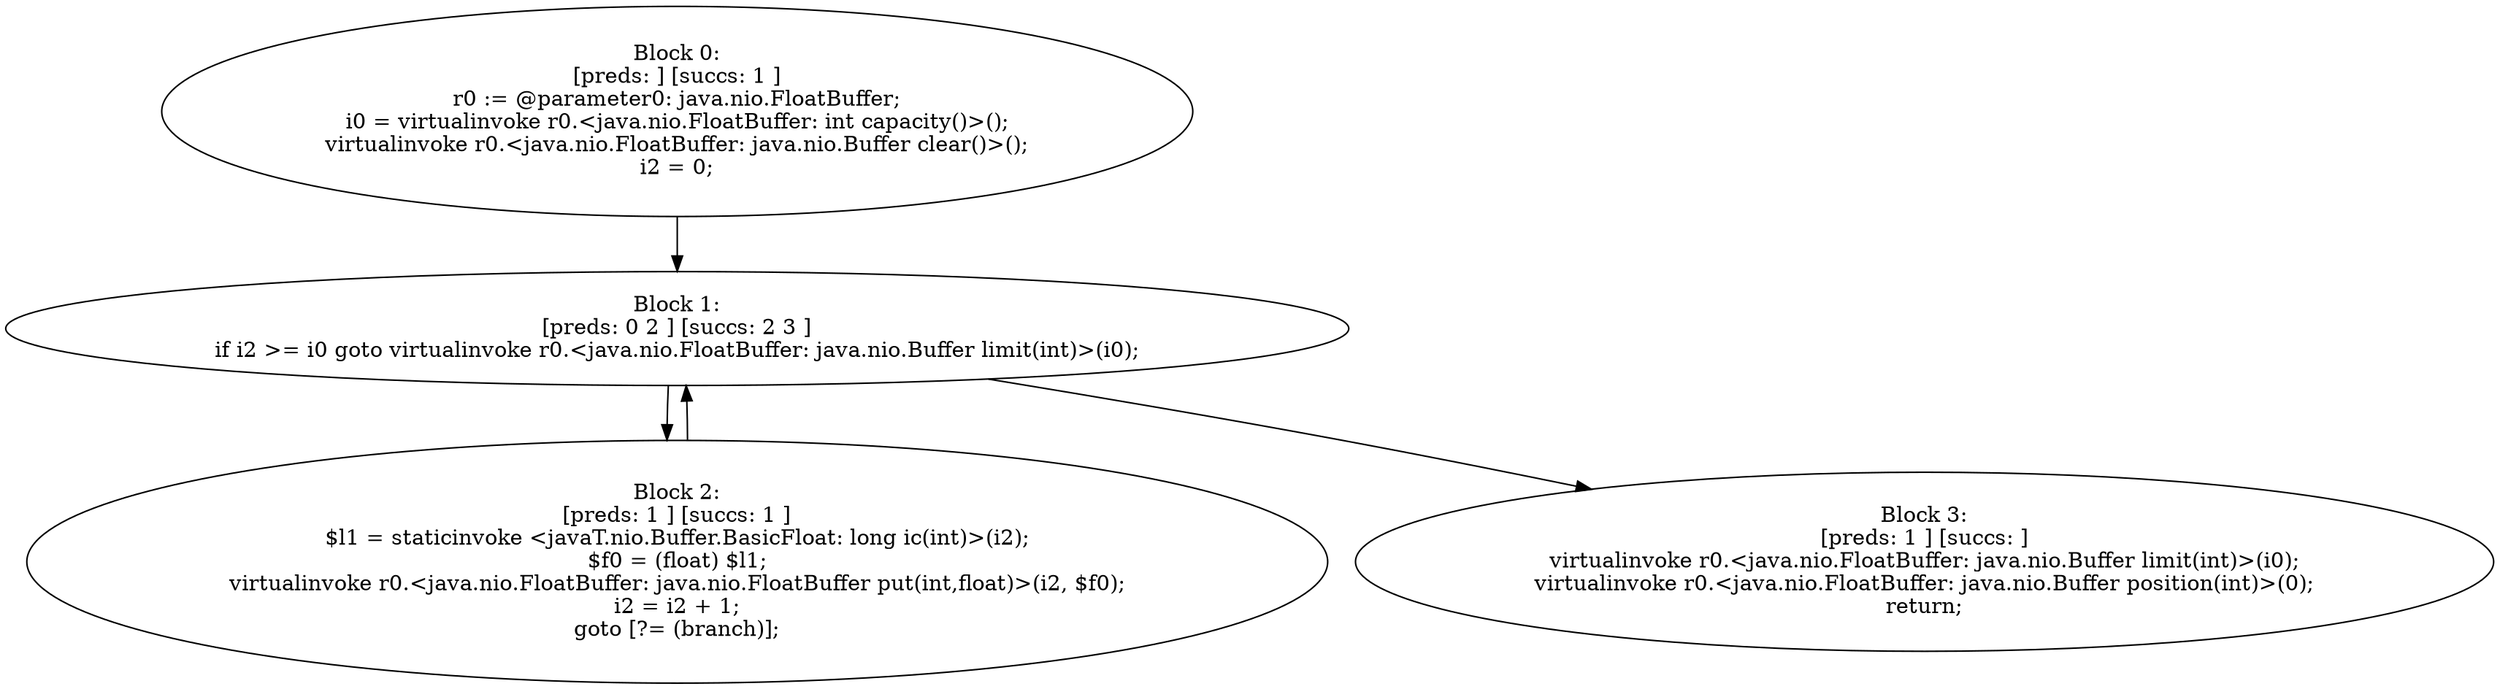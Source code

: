 digraph "unitGraph" {
    "Block 0:
[preds: ] [succs: 1 ]
r0 := @parameter0: java.nio.FloatBuffer;
i0 = virtualinvoke r0.<java.nio.FloatBuffer: int capacity()>();
virtualinvoke r0.<java.nio.FloatBuffer: java.nio.Buffer clear()>();
i2 = 0;
"
    "Block 1:
[preds: 0 2 ] [succs: 2 3 ]
if i2 >= i0 goto virtualinvoke r0.<java.nio.FloatBuffer: java.nio.Buffer limit(int)>(i0);
"
    "Block 2:
[preds: 1 ] [succs: 1 ]
$l1 = staticinvoke <javaT.nio.Buffer.BasicFloat: long ic(int)>(i2);
$f0 = (float) $l1;
virtualinvoke r0.<java.nio.FloatBuffer: java.nio.FloatBuffer put(int,float)>(i2, $f0);
i2 = i2 + 1;
goto [?= (branch)];
"
    "Block 3:
[preds: 1 ] [succs: ]
virtualinvoke r0.<java.nio.FloatBuffer: java.nio.Buffer limit(int)>(i0);
virtualinvoke r0.<java.nio.FloatBuffer: java.nio.Buffer position(int)>(0);
return;
"
    "Block 0:
[preds: ] [succs: 1 ]
r0 := @parameter0: java.nio.FloatBuffer;
i0 = virtualinvoke r0.<java.nio.FloatBuffer: int capacity()>();
virtualinvoke r0.<java.nio.FloatBuffer: java.nio.Buffer clear()>();
i2 = 0;
"->"Block 1:
[preds: 0 2 ] [succs: 2 3 ]
if i2 >= i0 goto virtualinvoke r0.<java.nio.FloatBuffer: java.nio.Buffer limit(int)>(i0);
";
    "Block 1:
[preds: 0 2 ] [succs: 2 3 ]
if i2 >= i0 goto virtualinvoke r0.<java.nio.FloatBuffer: java.nio.Buffer limit(int)>(i0);
"->"Block 2:
[preds: 1 ] [succs: 1 ]
$l1 = staticinvoke <javaT.nio.Buffer.BasicFloat: long ic(int)>(i2);
$f0 = (float) $l1;
virtualinvoke r0.<java.nio.FloatBuffer: java.nio.FloatBuffer put(int,float)>(i2, $f0);
i2 = i2 + 1;
goto [?= (branch)];
";
    "Block 1:
[preds: 0 2 ] [succs: 2 3 ]
if i2 >= i0 goto virtualinvoke r0.<java.nio.FloatBuffer: java.nio.Buffer limit(int)>(i0);
"->"Block 3:
[preds: 1 ] [succs: ]
virtualinvoke r0.<java.nio.FloatBuffer: java.nio.Buffer limit(int)>(i0);
virtualinvoke r0.<java.nio.FloatBuffer: java.nio.Buffer position(int)>(0);
return;
";
    "Block 2:
[preds: 1 ] [succs: 1 ]
$l1 = staticinvoke <javaT.nio.Buffer.BasicFloat: long ic(int)>(i2);
$f0 = (float) $l1;
virtualinvoke r0.<java.nio.FloatBuffer: java.nio.FloatBuffer put(int,float)>(i2, $f0);
i2 = i2 + 1;
goto [?= (branch)];
"->"Block 1:
[preds: 0 2 ] [succs: 2 3 ]
if i2 >= i0 goto virtualinvoke r0.<java.nio.FloatBuffer: java.nio.Buffer limit(int)>(i0);
";
}
